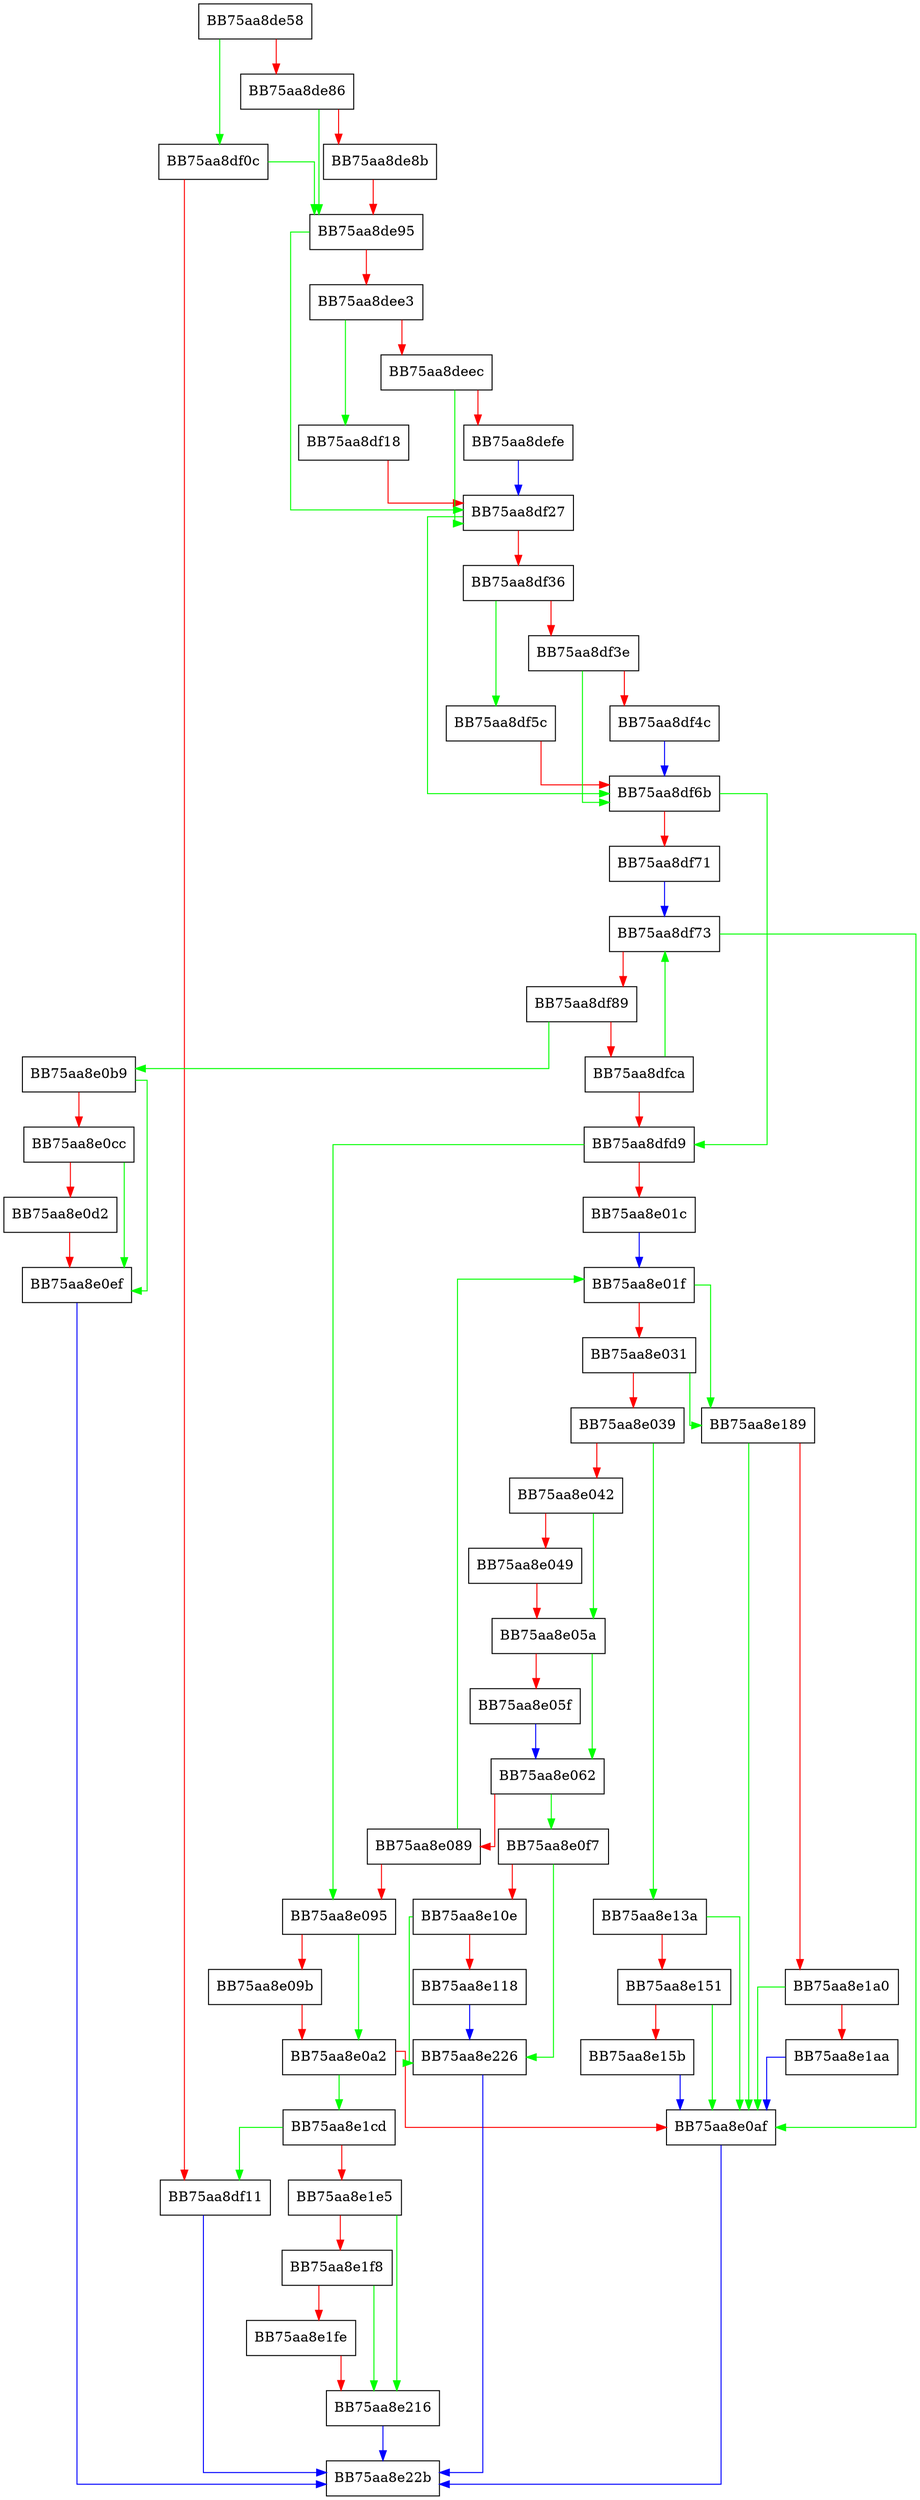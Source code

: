 digraph hstr_internal_pushend {
  node [shape="box"];
  graph [splines=ortho];
  BB75aa8de58 -> BB75aa8df0c [color="green"];
  BB75aa8de58 -> BB75aa8de86 [color="red"];
  BB75aa8de86 -> BB75aa8de95 [color="green"];
  BB75aa8de86 -> BB75aa8de8b [color="red"];
  BB75aa8de8b -> BB75aa8de95 [color="red"];
  BB75aa8de95 -> BB75aa8df27 [color="green"];
  BB75aa8de95 -> BB75aa8dee3 [color="red"];
  BB75aa8dee3 -> BB75aa8df18 [color="green"];
  BB75aa8dee3 -> BB75aa8deec [color="red"];
  BB75aa8deec -> BB75aa8df27 [color="green"];
  BB75aa8deec -> BB75aa8defe [color="red"];
  BB75aa8defe -> BB75aa8df27 [color="blue"];
  BB75aa8df0c -> BB75aa8de95 [color="green"];
  BB75aa8df0c -> BB75aa8df11 [color="red"];
  BB75aa8df11 -> BB75aa8e22b [color="blue"];
  BB75aa8df18 -> BB75aa8df27 [color="red"];
  BB75aa8df27 -> BB75aa8df6b [color="green"];
  BB75aa8df27 -> BB75aa8df36 [color="red"];
  BB75aa8df36 -> BB75aa8df5c [color="green"];
  BB75aa8df36 -> BB75aa8df3e [color="red"];
  BB75aa8df3e -> BB75aa8df6b [color="green"];
  BB75aa8df3e -> BB75aa8df4c [color="red"];
  BB75aa8df4c -> BB75aa8df6b [color="blue"];
  BB75aa8df5c -> BB75aa8df6b [color="red"];
  BB75aa8df6b -> BB75aa8dfd9 [color="green"];
  BB75aa8df6b -> BB75aa8df71 [color="red"];
  BB75aa8df71 -> BB75aa8df73 [color="blue"];
  BB75aa8df73 -> BB75aa8e0af [color="green"];
  BB75aa8df73 -> BB75aa8df89 [color="red"];
  BB75aa8df89 -> BB75aa8e0b9 [color="green"];
  BB75aa8df89 -> BB75aa8dfca [color="red"];
  BB75aa8dfca -> BB75aa8df73 [color="green"];
  BB75aa8dfca -> BB75aa8dfd9 [color="red"];
  BB75aa8dfd9 -> BB75aa8e095 [color="green"];
  BB75aa8dfd9 -> BB75aa8e01c [color="red"];
  BB75aa8e01c -> BB75aa8e01f [color="blue"];
  BB75aa8e01f -> BB75aa8e189 [color="green"];
  BB75aa8e01f -> BB75aa8e031 [color="red"];
  BB75aa8e031 -> BB75aa8e189 [color="green"];
  BB75aa8e031 -> BB75aa8e039 [color="red"];
  BB75aa8e039 -> BB75aa8e13a [color="green"];
  BB75aa8e039 -> BB75aa8e042 [color="red"];
  BB75aa8e042 -> BB75aa8e05a [color="green"];
  BB75aa8e042 -> BB75aa8e049 [color="red"];
  BB75aa8e049 -> BB75aa8e05a [color="red"];
  BB75aa8e05a -> BB75aa8e062 [color="green"];
  BB75aa8e05a -> BB75aa8e05f [color="red"];
  BB75aa8e05f -> BB75aa8e062 [color="blue"];
  BB75aa8e062 -> BB75aa8e0f7 [color="green"];
  BB75aa8e062 -> BB75aa8e089 [color="red"];
  BB75aa8e089 -> BB75aa8e01f [color="green"];
  BB75aa8e089 -> BB75aa8e095 [color="red"];
  BB75aa8e095 -> BB75aa8e0a2 [color="green"];
  BB75aa8e095 -> BB75aa8e09b [color="red"];
  BB75aa8e09b -> BB75aa8e0a2 [color="red"];
  BB75aa8e0a2 -> BB75aa8e1cd [color="green"];
  BB75aa8e0a2 -> BB75aa8e0af [color="red"];
  BB75aa8e0af -> BB75aa8e22b [color="blue"];
  BB75aa8e0b9 -> BB75aa8e0ef [color="green"];
  BB75aa8e0b9 -> BB75aa8e0cc [color="red"];
  BB75aa8e0cc -> BB75aa8e0ef [color="green"];
  BB75aa8e0cc -> BB75aa8e0d2 [color="red"];
  BB75aa8e0d2 -> BB75aa8e0ef [color="red"];
  BB75aa8e0ef -> BB75aa8e22b [color="blue"];
  BB75aa8e0f7 -> BB75aa8e226 [color="green"];
  BB75aa8e0f7 -> BB75aa8e10e [color="red"];
  BB75aa8e10e -> BB75aa8e226 [color="green"];
  BB75aa8e10e -> BB75aa8e118 [color="red"];
  BB75aa8e118 -> BB75aa8e226 [color="blue"];
  BB75aa8e13a -> BB75aa8e0af [color="green"];
  BB75aa8e13a -> BB75aa8e151 [color="red"];
  BB75aa8e151 -> BB75aa8e0af [color="green"];
  BB75aa8e151 -> BB75aa8e15b [color="red"];
  BB75aa8e15b -> BB75aa8e0af [color="blue"];
  BB75aa8e189 -> BB75aa8e0af [color="green"];
  BB75aa8e189 -> BB75aa8e1a0 [color="red"];
  BB75aa8e1a0 -> BB75aa8e0af [color="green"];
  BB75aa8e1a0 -> BB75aa8e1aa [color="red"];
  BB75aa8e1aa -> BB75aa8e0af [color="blue"];
  BB75aa8e1cd -> BB75aa8df11 [color="green"];
  BB75aa8e1cd -> BB75aa8e1e5 [color="red"];
  BB75aa8e1e5 -> BB75aa8e216 [color="green"];
  BB75aa8e1e5 -> BB75aa8e1f8 [color="red"];
  BB75aa8e1f8 -> BB75aa8e216 [color="green"];
  BB75aa8e1f8 -> BB75aa8e1fe [color="red"];
  BB75aa8e1fe -> BB75aa8e216 [color="red"];
  BB75aa8e216 -> BB75aa8e22b [color="blue"];
  BB75aa8e226 -> BB75aa8e22b [color="blue"];
}